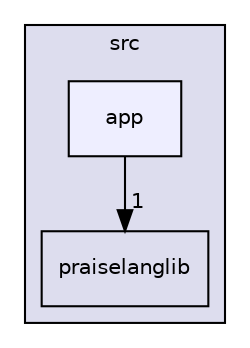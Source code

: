 digraph "src/app" {
  compound=true
  node [ fontsize="10", fontname="Helvetica"];
  edge [ labelfontsize="10", labelfontname="Helvetica"];
  subgraph clusterdir_68267d1309a1af8e8297ef4c3efbcdba {
    graph [ bgcolor="#ddddee", pencolor="black", label="src" fontname="Helvetica", fontsize="10", URL="dir_68267d1309a1af8e8297ef4c3efbcdba.html"]
  dir_1c8bb0c09c0087c5d435ae349b3ea5a4 [shape=box label="praiselanglib" URL="dir_1c8bb0c09c0087c5d435ae349b3ea5a4.html"];
  dir_5194e5fea318fda12687127c23f8aba1 [shape=box, label="app", style="filled", fillcolor="#eeeeff", pencolor="black", URL="dir_5194e5fea318fda12687127c23f8aba1.html"];
  }
  dir_5194e5fea318fda12687127c23f8aba1->dir_1c8bb0c09c0087c5d435ae349b3ea5a4 [headlabel="1", labeldistance=1.5 headhref="dir_000001_000002.html"];
}
